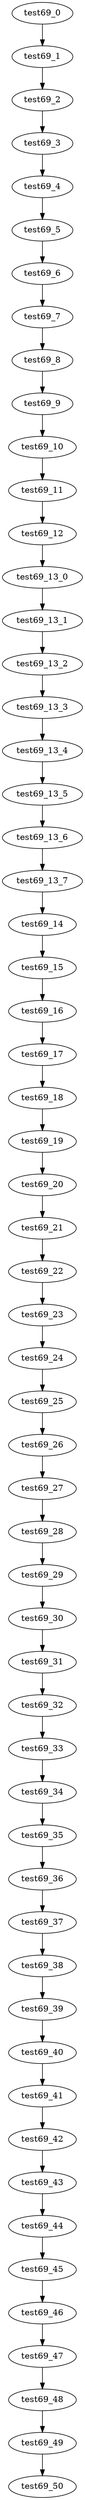 digraph G {
test69_0->test69_1;
test69_1->test69_2;
test69_2->test69_3;
test69_3->test69_4;
test69_4->test69_5;
test69_5->test69_6;
test69_6->test69_7;
test69_7->test69_8;
test69_8->test69_9;
test69_9->test69_10;
test69_10->test69_11;
test69_11->test69_12;
test69_12->test69_13_0;
test69_13_0->test69_13_1;
test69_13_1->test69_13_2;
test69_13_2->test69_13_3;
test69_13_3->test69_13_4;
test69_13_4->test69_13_5;
test69_13_5->test69_13_6;
test69_13_6->test69_13_7;
test69_13_7->test69_14;
test69_14->test69_15;
test69_15->test69_16;
test69_16->test69_17;
test69_17->test69_18;
test69_18->test69_19;
test69_19->test69_20;
test69_20->test69_21;
test69_21->test69_22;
test69_22->test69_23;
test69_23->test69_24;
test69_24->test69_25;
test69_25->test69_26;
test69_26->test69_27;
test69_27->test69_28;
test69_28->test69_29;
test69_29->test69_30;
test69_30->test69_31;
test69_31->test69_32;
test69_32->test69_33;
test69_33->test69_34;
test69_34->test69_35;
test69_35->test69_36;
test69_36->test69_37;
test69_37->test69_38;
test69_38->test69_39;
test69_39->test69_40;
test69_40->test69_41;
test69_41->test69_42;
test69_42->test69_43;
test69_43->test69_44;
test69_44->test69_45;
test69_45->test69_46;
test69_46->test69_47;
test69_47->test69_48;
test69_48->test69_49;
test69_49->test69_50;

}
